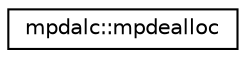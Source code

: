 digraph "Graphical Class Hierarchy"
{
 // LATEX_PDF_SIZE
  edge [fontname="Helvetica",fontsize="10",labelfontname="Helvetica",labelfontsize="10"];
  node [fontname="Helvetica",fontsize="10",shape=record];
  rankdir="LR";
  Node0 [label="mpdalc::mpdealloc",height=0.2,width=0.4,color="black", fillcolor="white", style="filled",URL="$interfacempdalc_1_1mpdealloc.html",tooltip="deallocate array"];
}
